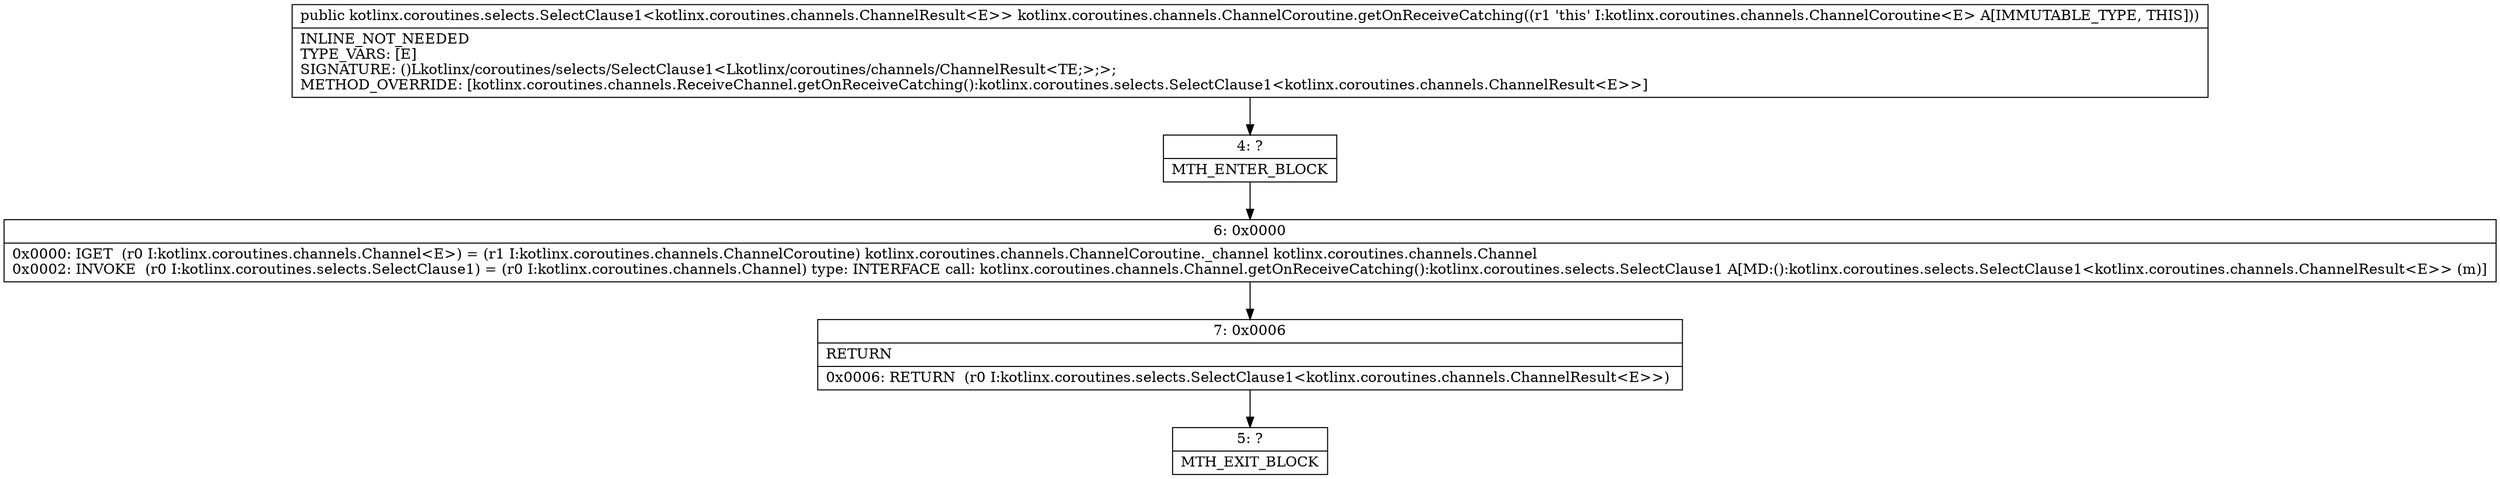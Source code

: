 digraph "CFG forkotlinx.coroutines.channels.ChannelCoroutine.getOnReceiveCatching()Lkotlinx\/coroutines\/selects\/SelectClause1;" {
Node_4 [shape=record,label="{4\:\ ?|MTH_ENTER_BLOCK\l}"];
Node_6 [shape=record,label="{6\:\ 0x0000|0x0000: IGET  (r0 I:kotlinx.coroutines.channels.Channel\<E\>) = (r1 I:kotlinx.coroutines.channels.ChannelCoroutine) kotlinx.coroutines.channels.ChannelCoroutine._channel kotlinx.coroutines.channels.Channel \l0x0002: INVOKE  (r0 I:kotlinx.coroutines.selects.SelectClause1) = (r0 I:kotlinx.coroutines.channels.Channel) type: INTERFACE call: kotlinx.coroutines.channels.Channel.getOnReceiveCatching():kotlinx.coroutines.selects.SelectClause1 A[MD:():kotlinx.coroutines.selects.SelectClause1\<kotlinx.coroutines.channels.ChannelResult\<E\>\> (m)]\l}"];
Node_7 [shape=record,label="{7\:\ 0x0006|RETURN\l|0x0006: RETURN  (r0 I:kotlinx.coroutines.selects.SelectClause1\<kotlinx.coroutines.channels.ChannelResult\<E\>\>) \l}"];
Node_5 [shape=record,label="{5\:\ ?|MTH_EXIT_BLOCK\l}"];
MethodNode[shape=record,label="{public kotlinx.coroutines.selects.SelectClause1\<kotlinx.coroutines.channels.ChannelResult\<E\>\> kotlinx.coroutines.channels.ChannelCoroutine.getOnReceiveCatching((r1 'this' I:kotlinx.coroutines.channels.ChannelCoroutine\<E\> A[IMMUTABLE_TYPE, THIS]))  | INLINE_NOT_NEEDED\lTYPE_VARS: [E]\lSIGNATURE: ()Lkotlinx\/coroutines\/selects\/SelectClause1\<Lkotlinx\/coroutines\/channels\/ChannelResult\<TE;\>;\>;\lMETHOD_OVERRIDE: [kotlinx.coroutines.channels.ReceiveChannel.getOnReceiveCatching():kotlinx.coroutines.selects.SelectClause1\<kotlinx.coroutines.channels.ChannelResult\<E\>\>]\l}"];
MethodNode -> Node_4;Node_4 -> Node_6;
Node_6 -> Node_7;
Node_7 -> Node_5;
}

